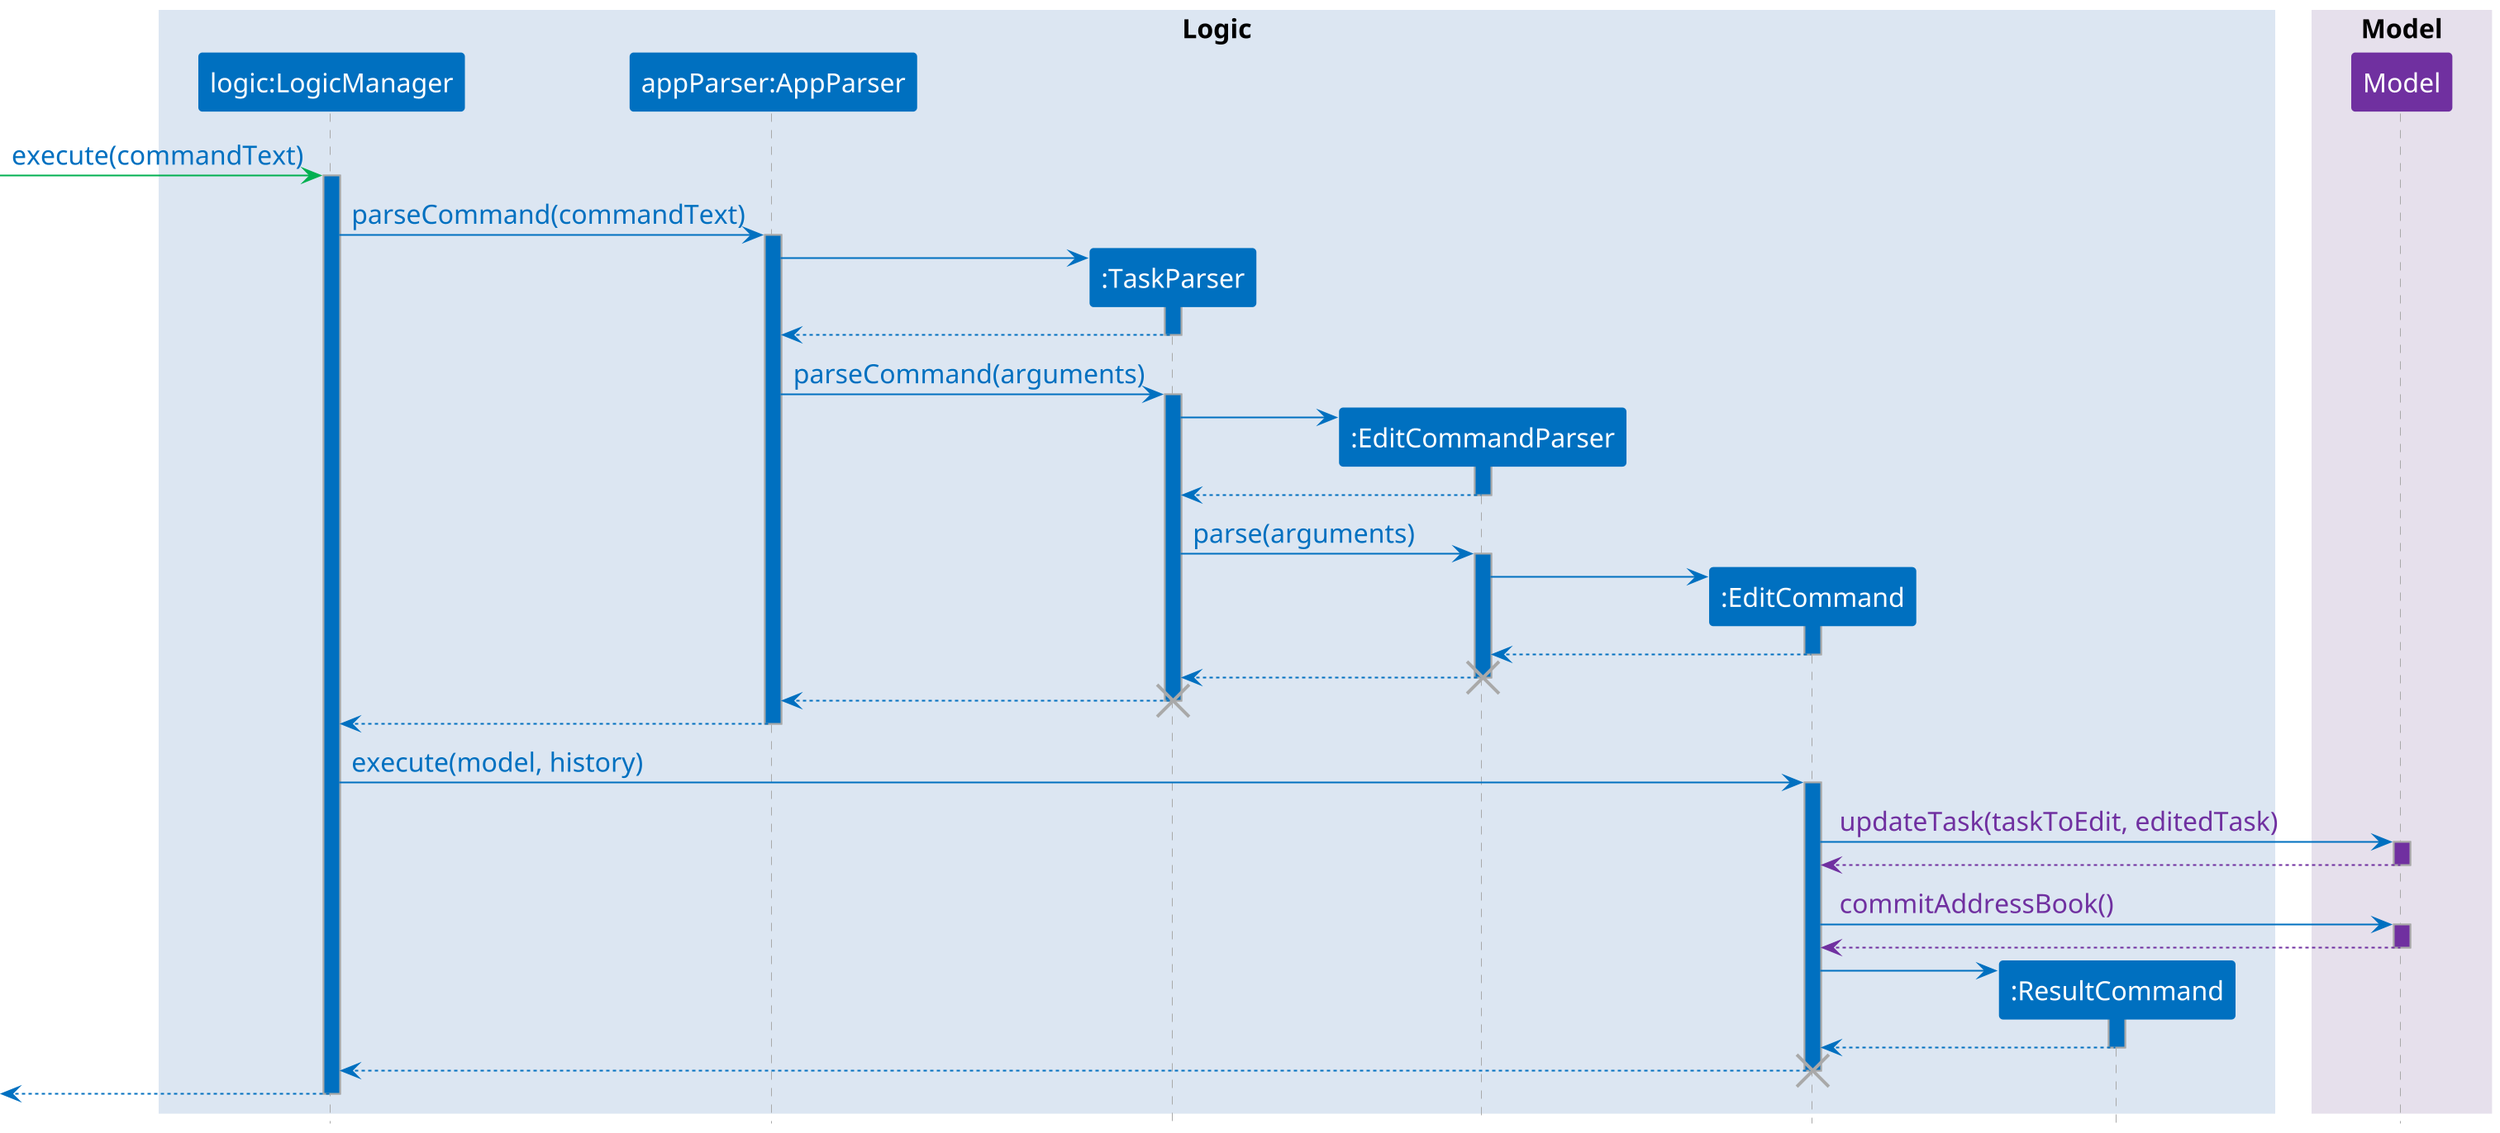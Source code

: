 @startuml
scale 2
skinparam defaultFontName Calibri
skinparam defaultFontSize 16
skinparam BoxPadding 10
skinparam ParticipantPadding 20
skinparam shadowing false
hide stereotype

skinparam sequence {
    BoxBorderColor transparent
    BoxFontSize 20
    ParticipantBorderColor #0070C0
    ParticipantBackgroundColor #0070C0
    ParticipantFontColor #FFFFFF
    ParticipantBorderColor<<ui>> #00B050
    ParticipantBackgroundColor<<ui>> #00B050
    ParticipantBorderColor<<logic>> #0070C0
    ParticipantBackgroundColor<<logic>> #0070C0
    ParticipantBorderColor<<model>> #7030A0
    ParticipantBackgroundColor<<model>> #7030A0
    LifeLineBorderColor DarkGrey
    LifeLineBackgroundColor #0070C0
    ParticipantFontColor #FFFFFF
    ArrowColor #0070C0
    ArrowBorderColor #0070C0
    ArrowFontColor #0070C0
}

hide footbox

box "Logic" #DCE6F2
    participant logicManager as "logic:LogicManager" <<logic>>
    participant appParser as "appParser:AppParser" <<logic>>
    participant taskParser as ":TaskParser" <<logic>>
    participant editCommandParser as ":EditCommandParser" <<logic>>
    participant editCommand as ":EditCommand" <<logic>>
    participant commandResult as ":ResultCommand" <<logic>>
end box
box "Model" #E6E0EC
    participant model as "Model" <<model>>
end box

[-[#00B050]> logicManager: execute(commandText)
activate logicManager

logicManager -> appParser: parseCommand(commandText)

create taskParser
activate appParser
appParser -> taskParser
activate taskParser
taskParser --> appParser
deactivate taskParser

appParser -> taskParser: parseCommand(arguments)
activate taskParser

create editCommandParser
taskParser -> editCommandParser
activate editCommandParser
editCommandParser --> taskParser
deactivate editCommandParser

taskParser -> editCommandParser: parse(arguments)
activate editCommandParser

create editCommand
editCommandParser -> editCommand
activate editCommand
editCommand --> editCommandParser
deactivate editCommand

editCommandParser --> taskParser
deactivate editCommandParser
destroy editCommandParser

taskParser --> appParser
deactivate taskParser
destroy taskParser

appParser --> logicManager
deactivate appParser

logicManager -> editCommand: execute(model, history)
activate editCommand

editCommand -> model: <color:#7030A0> updateTask(taskToEdit, editedTask)
activate model #7030A0
model --[#7030A0]> editCommand
deactivate model

editCommand -> model: <color:#7030A0> commitAddressBook()
activate model #7030A0
model --[#7030A0]> editCommand
deactivate model

create commandResult
editCommand -> commandResult
activate commandResult
commandResult --> editCommand
deactivate commandResult

editCommand --> logicManager
deactivate editCommand
destroy editCommand


logicManager -->[
deactivate logicManager
@enduml
